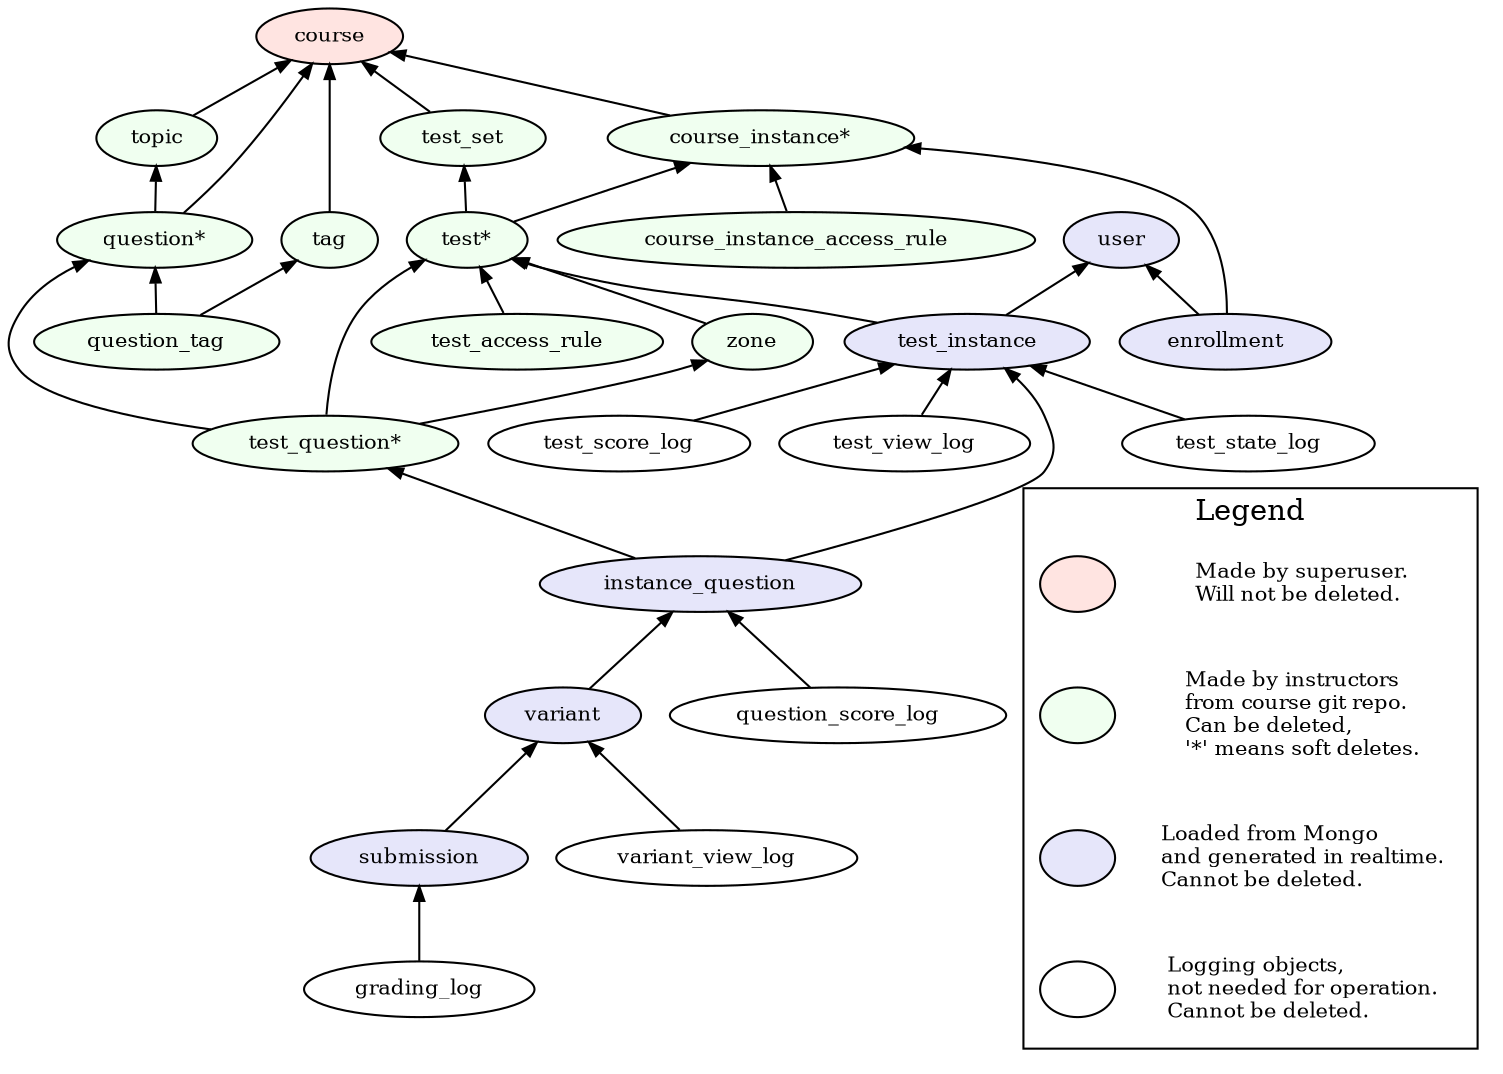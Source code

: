 digraph partmc_modules {

    rankdir = BT;
    node [fontsize = 10, height = 0.3, width = 0.5];
    graph [nodesep = 0.2, ranksep = 0.3];
    edge [fontsize = 10, arrowsize = 0.7];

    course [label="course", style=filled, fillcolor=mistyrose1]

    course_instance [label="course_instance*", style=filled, fillcolor=honeydew1]
    course_instance_access_rule [style=filled, fillcolor=honeydew1]
    test_access_rule [style=filled, fillcolor=honeydew1]
    question [label="question*", style=filled, fillcolor=honeydew1]
    question_tag [style=filled, fillcolor=honeydew1]
    tag [style=filled, fillcolor=honeydew1]
    test [label="test*", style=filled, fillcolor=honeydew1]
    test_question [label="test_question*", style=filled, fillcolor=honeydew1]
    test_set [style=filled, fillcolor=honeydew1]
    topic [style=filled, fillcolor=honeydew1]
    zone [style=filled, fillcolor=honeydew1]

    enrollment [style=filled, fillcolor=lavender]
    user [style=filled, fillcolor=lavender]
    test_instance [style=filled, fillcolor=lavender]
    instance_question [style=filled, fillcolor=lavender]
    variant [style=filled, fillcolor=lavender]
    submission [style=filled, fillcolor=lavender]

    test_state_log [style=filled, fillcolor=white]
    grading_log [style=filled, fillcolor=white]
    test_score_log [style=filled, fillcolor=white]
    question_score_log [style=filled, fillcolor=white]
    variant_view_log [style=filled, fillcolor=white]
    test_view_log [style=filled, fillcolor=white]

    test_access_rule -> { test }
    course_instance -> { course }
    course_instance_access_rule -> { course_instance }
    question -> { course; topic }
    question_tag -> { question; tag }
    tag -> { course }
    test -> { course_instance; test_set }
    test_question -> { test; zone; question }
    test_set -> { course }
    topic -> { course }
    zone -> { test }

    enrollment -> { user; course_instance }
    test_instance -> { test; user }
    instance_question -> { test_question; test_instance }
    variant -> { instance_question }
    submission -> { variant }

    test_state_log -> { test_instance }
    grading_log -> { submission }
    test_score_log -> { test_instance }
    question_score_log -> { instance_question }
    variant_view_log -> { variant }
    test_view_log -> { test_instance }

    subgraph cluster_legend {

        labelloc=b;
        label="Legend";

        k4 [shape=plaintext, style=solid, label="Logging objects,\lnot needed for operation.\lCannot be deleted.\l"];
        kc4[label=" ", style=filled, fillcolor=white];

        k3 [shape=plaintext, style=solid, label="Loaded from Mongo\land generated in realtime.\lCannot be deleted.\l"];
        kc3[label=" ", style=filled, fillcolor=lavender];

        k2 [shape=plaintext, style=solid, label="Made by instructors\lfrom course git repo.\lCan be deleted,\l'*' means soft deletes.\l"];
        kc2[label=" ", style=filled, fillcolor=honeydew1];

        k1 [shape=plaintext, style=solid, label="Made by superuser.\lWill not be deleted.\l"];
        kc1[label=" ", style=filled, fillcolor=mistyrose1];

        kc4 -> kc3 [style=invis];
        kc3 -> kc2 [style=invis];
        kc2 -> kc1 [style=invis];
        k4 -> k3 [style=invis];
        k3 -> k2 [style=invis];
        k2 -> k1 [style=invis];
    }
}
